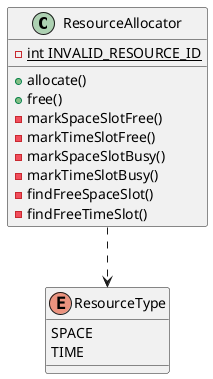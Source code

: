 @startuml

class ResourceAllocator {
  -{static} int INVALID_RESOURCE_ID
  + allocate()
  + free()
  - markSpaceSlotFree()
  - markTimeSlotFree()
  - markSpaceSlotBusy()
  - markTimeSlotBusy()
  - findFreeSpaceSlot()
  - findFreeTimeSlot()
}

enum ResourceType {
  SPACE
  TIME
}

ResourceAllocator ..> ResourceType

@enduml